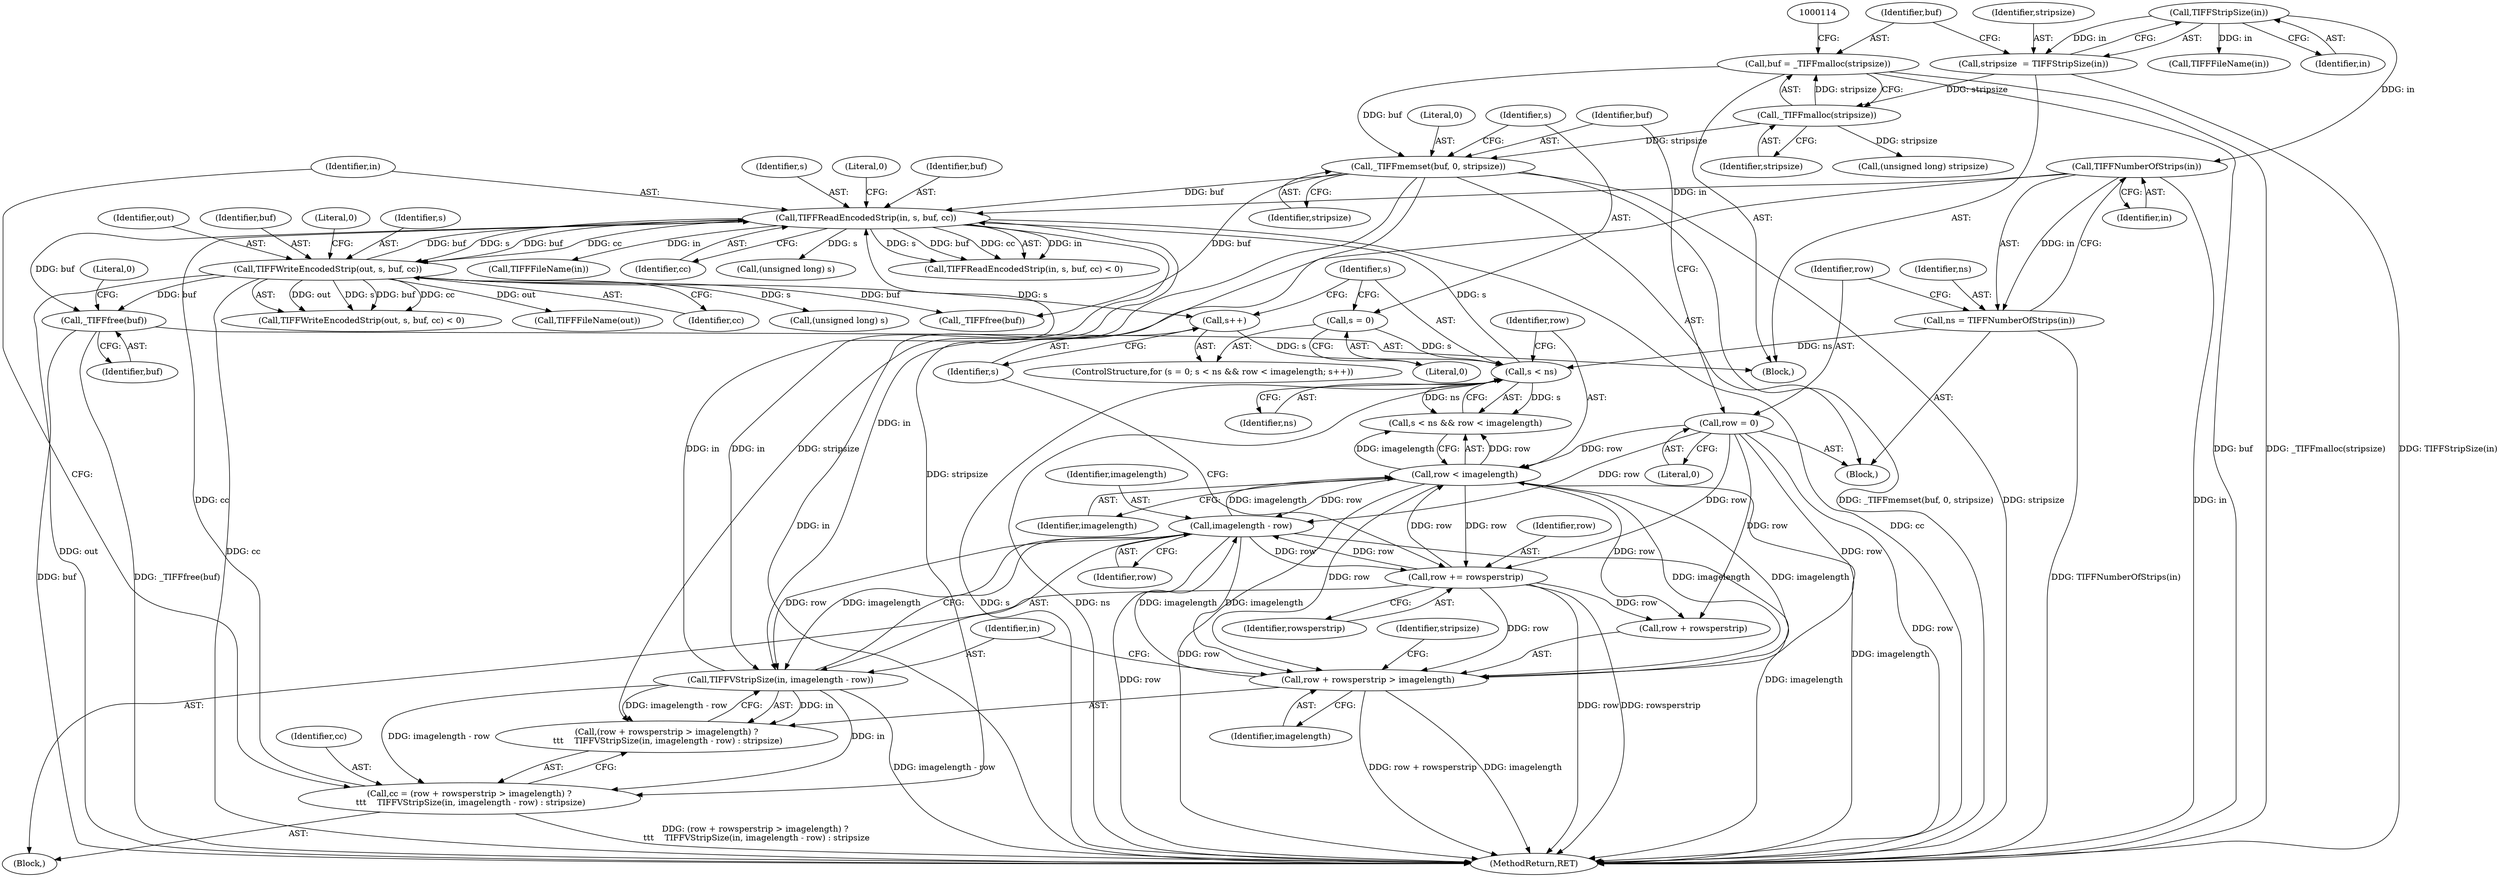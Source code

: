 digraph "0_libtiff_5397a417e61258c69209904e652a1f409ec3b9df@API" {
"1000221" [label="(Call,_TIFFfree(buf))"];
"1000187" [label="(Call,TIFFWriteEncodedStrip(out, s, buf, cc))"];
"1000168" [label="(Call,TIFFReadEncodedStrip(in, s, buf, cc))"];
"1000159" [label="(Call,TIFFVStripSize(in, imagelength - row))"];
"1000126" [label="(Call,TIFFNumberOfStrips(in))"];
"1000106" [label="(Call,TIFFStripSize(in))"];
"1000161" [label="(Call,imagelength - row)"];
"1000154" [label="(Call,row + rowsperstrip > imagelength)"];
"1000129" [label="(Call,row = 0)"];
"1000202" [label="(Call,row += rowsperstrip)"];
"1000144" [label="(Call,row < imagelength)"];
"1000141" [label="(Call,s < ns)"];
"1000147" [label="(Call,s++)"];
"1000137" [label="(Call,s = 0)"];
"1000124" [label="(Call,ns = TIFFNumberOfStrips(in))"];
"1000132" [label="(Call,_TIFFmemset(buf, 0, stripsize))"];
"1000109" [label="(Call,buf = _TIFFmalloc(stripsize))"];
"1000111" [label="(Call,_TIFFmalloc(stripsize))"];
"1000104" [label="(Call,stripsize  = TIFFStripSize(in))"];
"1000151" [label="(Call,cc = (row + rowsperstrip > imagelength) ?\n \t\t\t    TIFFVStripSize(in, imagelength - row) : stripsize)"];
"1000224" [label="(Literal,0)"];
"1000173" [label="(Literal,0)"];
"1000133" [label="(Identifier,buf)"];
"1000190" [label="(Identifier,buf)"];
"1000161" [label="(Call,imagelength - row)"];
"1000124" [label="(Call,ns = TIFFNumberOfStrips(in))"];
"1000204" [label="(Identifier,rowsperstrip)"];
"1000143" [label="(Identifier,ns)"];
"1000192" [label="(Literal,0)"];
"1000137" [label="(Call,s = 0)"];
"1000168" [label="(Call,TIFFReadEncodedStrip(in, s, buf, cc))"];
"1000141" [label="(Call,s < ns)"];
"1000186" [label="(Call,TIFFWriteEncodedStrip(out, s, buf, cc) < 0)"];
"1000134" [label="(Literal,0)"];
"1000195" [label="(Call,TIFFFileName(out))"];
"1000203" [label="(Identifier,row)"];
"1000155" [label="(Call,row + rowsperstrip)"];
"1000125" [label="(Identifier,ns)"];
"1000152" [label="(Identifier,cc)"];
"1000212" [label="(Call,TIFFFileName(in))"];
"1000164" [label="(Identifier,stripsize)"];
"1000159" [label="(Call,TIFFVStripSize(in, imagelength - row))"];
"1000191" [label="(Identifier,cc)"];
"1000198" [label="(Call,(unsigned long) s)"];
"1000140" [label="(Call,s < ns && row < imagelength)"];
"1000142" [label="(Identifier,s)"];
"1000162" [label="(Identifier,imagelength)"];
"1000187" [label="(Call,TIFFWriteEncodedStrip(out, s, buf, cc))"];
"1000110" [label="(Identifier,buf)"];
"1000129" [label="(Call,row = 0)"];
"1000171" [label="(Identifier,buf)"];
"1000145" [label="(Identifier,row)"];
"1000138" [label="(Identifier,s)"];
"1000105" [label="(Identifier,stripsize)"];
"1000127" [label="(Identifier,in)"];
"1000126" [label="(Call,TIFFNumberOfStrips(in))"];
"1000178" [label="(Call,TIFFFileName(in))"];
"1000144" [label="(Call,row < imagelength)"];
"1000205" [label="(Call,_TIFFfree(buf))"];
"1000130" [label="(Identifier,row)"];
"1000189" [label="(Identifier,s)"];
"1000107" [label="(Identifier,in)"];
"1000170" [label="(Identifier,s)"];
"1000135" [label="(Identifier,stripsize)"];
"1000146" [label="(Identifier,imagelength)"];
"1000106" [label="(Call,TIFFStripSize(in))"];
"1000121" [label="(Block,)"];
"1000111" [label="(Call,_TIFFmalloc(stripsize))"];
"1000112" [label="(Identifier,stripsize)"];
"1000221" [label="(Call,_TIFFfree(buf))"];
"1000139" [label="(Literal,0)"];
"1000215" [label="(Call,(unsigned long) stripsize)"];
"1000158" [label="(Identifier,imagelength)"];
"1000148" [label="(Identifier,s)"];
"1000102" [label="(Block,)"];
"1000153" [label="(Call,(row + rowsperstrip > imagelength) ?\n \t\t\t    TIFFVStripSize(in, imagelength - row) : stripsize)"];
"1000163" [label="(Identifier,row)"];
"1000149" [label="(Block,)"];
"1000109" [label="(Call,buf = _TIFFmalloc(stripsize))"];
"1000132" [label="(Call,_TIFFmemset(buf, 0, stripsize))"];
"1000154" [label="(Call,row + rowsperstrip > imagelength)"];
"1000225" [label="(MethodReturn,RET)"];
"1000188" [label="(Identifier,out)"];
"1000172" [label="(Identifier,cc)"];
"1000147" [label="(Call,s++)"];
"1000160" [label="(Identifier,in)"];
"1000181" [label="(Call,(unsigned long) s)"];
"1000222" [label="(Identifier,buf)"];
"1000167" [label="(Call,TIFFReadEncodedStrip(in, s, buf, cc) < 0)"];
"1000104" [label="(Call,stripsize  = TIFFStripSize(in))"];
"1000202" [label="(Call,row += rowsperstrip)"];
"1000131" [label="(Literal,0)"];
"1000151" [label="(Call,cc = (row + rowsperstrip > imagelength) ?\n \t\t\t    TIFFVStripSize(in, imagelength - row) : stripsize)"];
"1000169" [label="(Identifier,in)"];
"1000136" [label="(ControlStructure,for (s = 0; s < ns && row < imagelength; s++))"];
"1000221" -> "1000102"  [label="AST: "];
"1000221" -> "1000222"  [label="CFG: "];
"1000222" -> "1000221"  [label="AST: "];
"1000224" -> "1000221"  [label="CFG: "];
"1000221" -> "1000225"  [label="DDG: buf"];
"1000221" -> "1000225"  [label="DDG: _TIFFfree(buf)"];
"1000187" -> "1000221"  [label="DDG: buf"];
"1000168" -> "1000221"  [label="DDG: buf"];
"1000187" -> "1000186"  [label="AST: "];
"1000187" -> "1000191"  [label="CFG: "];
"1000188" -> "1000187"  [label="AST: "];
"1000189" -> "1000187"  [label="AST: "];
"1000190" -> "1000187"  [label="AST: "];
"1000191" -> "1000187"  [label="AST: "];
"1000192" -> "1000187"  [label="CFG: "];
"1000187" -> "1000225"  [label="DDG: out"];
"1000187" -> "1000225"  [label="DDG: cc"];
"1000187" -> "1000147"  [label="DDG: s"];
"1000187" -> "1000168"  [label="DDG: buf"];
"1000187" -> "1000186"  [label="DDG: out"];
"1000187" -> "1000186"  [label="DDG: s"];
"1000187" -> "1000186"  [label="DDG: buf"];
"1000187" -> "1000186"  [label="DDG: cc"];
"1000168" -> "1000187"  [label="DDG: s"];
"1000168" -> "1000187"  [label="DDG: buf"];
"1000168" -> "1000187"  [label="DDG: cc"];
"1000187" -> "1000195"  [label="DDG: out"];
"1000187" -> "1000198"  [label="DDG: s"];
"1000187" -> "1000205"  [label="DDG: buf"];
"1000168" -> "1000167"  [label="AST: "];
"1000168" -> "1000172"  [label="CFG: "];
"1000169" -> "1000168"  [label="AST: "];
"1000170" -> "1000168"  [label="AST: "];
"1000171" -> "1000168"  [label="AST: "];
"1000172" -> "1000168"  [label="AST: "];
"1000173" -> "1000168"  [label="CFG: "];
"1000168" -> "1000225"  [label="DDG: in"];
"1000168" -> "1000225"  [label="DDG: cc"];
"1000168" -> "1000159"  [label="DDG: in"];
"1000168" -> "1000167"  [label="DDG: in"];
"1000168" -> "1000167"  [label="DDG: s"];
"1000168" -> "1000167"  [label="DDG: buf"];
"1000168" -> "1000167"  [label="DDG: cc"];
"1000159" -> "1000168"  [label="DDG: in"];
"1000126" -> "1000168"  [label="DDG: in"];
"1000141" -> "1000168"  [label="DDG: s"];
"1000132" -> "1000168"  [label="DDG: buf"];
"1000151" -> "1000168"  [label="DDG: cc"];
"1000168" -> "1000178"  [label="DDG: in"];
"1000168" -> "1000181"  [label="DDG: s"];
"1000159" -> "1000153"  [label="AST: "];
"1000159" -> "1000161"  [label="CFG: "];
"1000160" -> "1000159"  [label="AST: "];
"1000161" -> "1000159"  [label="AST: "];
"1000153" -> "1000159"  [label="CFG: "];
"1000159" -> "1000225"  [label="DDG: imagelength - row"];
"1000159" -> "1000151"  [label="DDG: in"];
"1000159" -> "1000151"  [label="DDG: imagelength - row"];
"1000159" -> "1000153"  [label="DDG: in"];
"1000159" -> "1000153"  [label="DDG: imagelength - row"];
"1000126" -> "1000159"  [label="DDG: in"];
"1000161" -> "1000159"  [label="DDG: imagelength"];
"1000161" -> "1000159"  [label="DDG: row"];
"1000126" -> "1000124"  [label="AST: "];
"1000126" -> "1000127"  [label="CFG: "];
"1000127" -> "1000126"  [label="AST: "];
"1000124" -> "1000126"  [label="CFG: "];
"1000126" -> "1000225"  [label="DDG: in"];
"1000126" -> "1000124"  [label="DDG: in"];
"1000106" -> "1000126"  [label="DDG: in"];
"1000106" -> "1000104"  [label="AST: "];
"1000106" -> "1000107"  [label="CFG: "];
"1000107" -> "1000106"  [label="AST: "];
"1000104" -> "1000106"  [label="CFG: "];
"1000106" -> "1000104"  [label="DDG: in"];
"1000106" -> "1000212"  [label="DDG: in"];
"1000161" -> "1000163"  [label="CFG: "];
"1000162" -> "1000161"  [label="AST: "];
"1000163" -> "1000161"  [label="AST: "];
"1000161" -> "1000225"  [label="DDG: row"];
"1000161" -> "1000225"  [label="DDG: imagelength"];
"1000161" -> "1000144"  [label="DDG: imagelength"];
"1000161" -> "1000154"  [label="DDG: imagelength"];
"1000154" -> "1000161"  [label="DDG: imagelength"];
"1000129" -> "1000161"  [label="DDG: row"];
"1000202" -> "1000161"  [label="DDG: row"];
"1000144" -> "1000161"  [label="DDG: row"];
"1000161" -> "1000202"  [label="DDG: row"];
"1000154" -> "1000153"  [label="AST: "];
"1000154" -> "1000158"  [label="CFG: "];
"1000155" -> "1000154"  [label="AST: "];
"1000158" -> "1000154"  [label="AST: "];
"1000160" -> "1000154"  [label="CFG: "];
"1000164" -> "1000154"  [label="CFG: "];
"1000154" -> "1000225"  [label="DDG: row + rowsperstrip"];
"1000154" -> "1000225"  [label="DDG: imagelength"];
"1000154" -> "1000144"  [label="DDG: imagelength"];
"1000129" -> "1000154"  [label="DDG: row"];
"1000202" -> "1000154"  [label="DDG: row"];
"1000144" -> "1000154"  [label="DDG: row"];
"1000144" -> "1000154"  [label="DDG: imagelength"];
"1000129" -> "1000121"  [label="AST: "];
"1000129" -> "1000131"  [label="CFG: "];
"1000130" -> "1000129"  [label="AST: "];
"1000131" -> "1000129"  [label="AST: "];
"1000133" -> "1000129"  [label="CFG: "];
"1000129" -> "1000225"  [label="DDG: row"];
"1000129" -> "1000144"  [label="DDG: row"];
"1000129" -> "1000155"  [label="DDG: row"];
"1000129" -> "1000202"  [label="DDG: row"];
"1000202" -> "1000149"  [label="AST: "];
"1000202" -> "1000204"  [label="CFG: "];
"1000203" -> "1000202"  [label="AST: "];
"1000204" -> "1000202"  [label="AST: "];
"1000148" -> "1000202"  [label="CFG: "];
"1000202" -> "1000225"  [label="DDG: row"];
"1000202" -> "1000225"  [label="DDG: rowsperstrip"];
"1000202" -> "1000144"  [label="DDG: row"];
"1000202" -> "1000155"  [label="DDG: row"];
"1000144" -> "1000202"  [label="DDG: row"];
"1000144" -> "1000140"  [label="AST: "];
"1000144" -> "1000146"  [label="CFG: "];
"1000145" -> "1000144"  [label="AST: "];
"1000146" -> "1000144"  [label="AST: "];
"1000140" -> "1000144"  [label="CFG: "];
"1000144" -> "1000225"  [label="DDG: row"];
"1000144" -> "1000225"  [label="DDG: imagelength"];
"1000144" -> "1000140"  [label="DDG: row"];
"1000144" -> "1000140"  [label="DDG: imagelength"];
"1000144" -> "1000155"  [label="DDG: row"];
"1000141" -> "1000140"  [label="AST: "];
"1000141" -> "1000143"  [label="CFG: "];
"1000142" -> "1000141"  [label="AST: "];
"1000143" -> "1000141"  [label="AST: "];
"1000145" -> "1000141"  [label="CFG: "];
"1000140" -> "1000141"  [label="CFG: "];
"1000141" -> "1000225"  [label="DDG: s"];
"1000141" -> "1000225"  [label="DDG: ns"];
"1000141" -> "1000140"  [label="DDG: s"];
"1000141" -> "1000140"  [label="DDG: ns"];
"1000147" -> "1000141"  [label="DDG: s"];
"1000137" -> "1000141"  [label="DDG: s"];
"1000124" -> "1000141"  [label="DDG: ns"];
"1000147" -> "1000136"  [label="AST: "];
"1000147" -> "1000148"  [label="CFG: "];
"1000148" -> "1000147"  [label="AST: "];
"1000142" -> "1000147"  [label="CFG: "];
"1000137" -> "1000136"  [label="AST: "];
"1000137" -> "1000139"  [label="CFG: "];
"1000138" -> "1000137"  [label="AST: "];
"1000139" -> "1000137"  [label="AST: "];
"1000142" -> "1000137"  [label="CFG: "];
"1000124" -> "1000121"  [label="AST: "];
"1000125" -> "1000124"  [label="AST: "];
"1000130" -> "1000124"  [label="CFG: "];
"1000124" -> "1000225"  [label="DDG: TIFFNumberOfStrips(in)"];
"1000132" -> "1000121"  [label="AST: "];
"1000132" -> "1000135"  [label="CFG: "];
"1000133" -> "1000132"  [label="AST: "];
"1000134" -> "1000132"  [label="AST: "];
"1000135" -> "1000132"  [label="AST: "];
"1000138" -> "1000132"  [label="CFG: "];
"1000132" -> "1000225"  [label="DDG: _TIFFmemset(buf, 0, stripsize)"];
"1000132" -> "1000225"  [label="DDG: stripsize"];
"1000109" -> "1000132"  [label="DDG: buf"];
"1000111" -> "1000132"  [label="DDG: stripsize"];
"1000132" -> "1000151"  [label="DDG: stripsize"];
"1000132" -> "1000153"  [label="DDG: stripsize"];
"1000132" -> "1000205"  [label="DDG: buf"];
"1000109" -> "1000102"  [label="AST: "];
"1000109" -> "1000111"  [label="CFG: "];
"1000110" -> "1000109"  [label="AST: "];
"1000111" -> "1000109"  [label="AST: "];
"1000114" -> "1000109"  [label="CFG: "];
"1000109" -> "1000225"  [label="DDG: buf"];
"1000109" -> "1000225"  [label="DDG: _TIFFmalloc(stripsize)"];
"1000111" -> "1000109"  [label="DDG: stripsize"];
"1000111" -> "1000112"  [label="CFG: "];
"1000112" -> "1000111"  [label="AST: "];
"1000104" -> "1000111"  [label="DDG: stripsize"];
"1000111" -> "1000215"  [label="DDG: stripsize"];
"1000104" -> "1000102"  [label="AST: "];
"1000105" -> "1000104"  [label="AST: "];
"1000110" -> "1000104"  [label="CFG: "];
"1000104" -> "1000225"  [label="DDG: TIFFStripSize(in)"];
"1000151" -> "1000149"  [label="AST: "];
"1000151" -> "1000153"  [label="CFG: "];
"1000152" -> "1000151"  [label="AST: "];
"1000153" -> "1000151"  [label="AST: "];
"1000169" -> "1000151"  [label="CFG: "];
"1000151" -> "1000225"  [label="DDG: (row + rowsperstrip > imagelength) ?\n \t\t\t    TIFFVStripSize(in, imagelength - row) : stripsize"];
}
